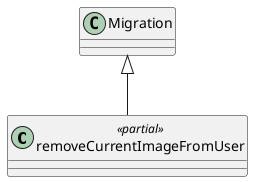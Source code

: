 @startuml
class removeCurrentImageFromUser <<partial>> {
}
Migration <|-- removeCurrentImageFromUser
@enduml
